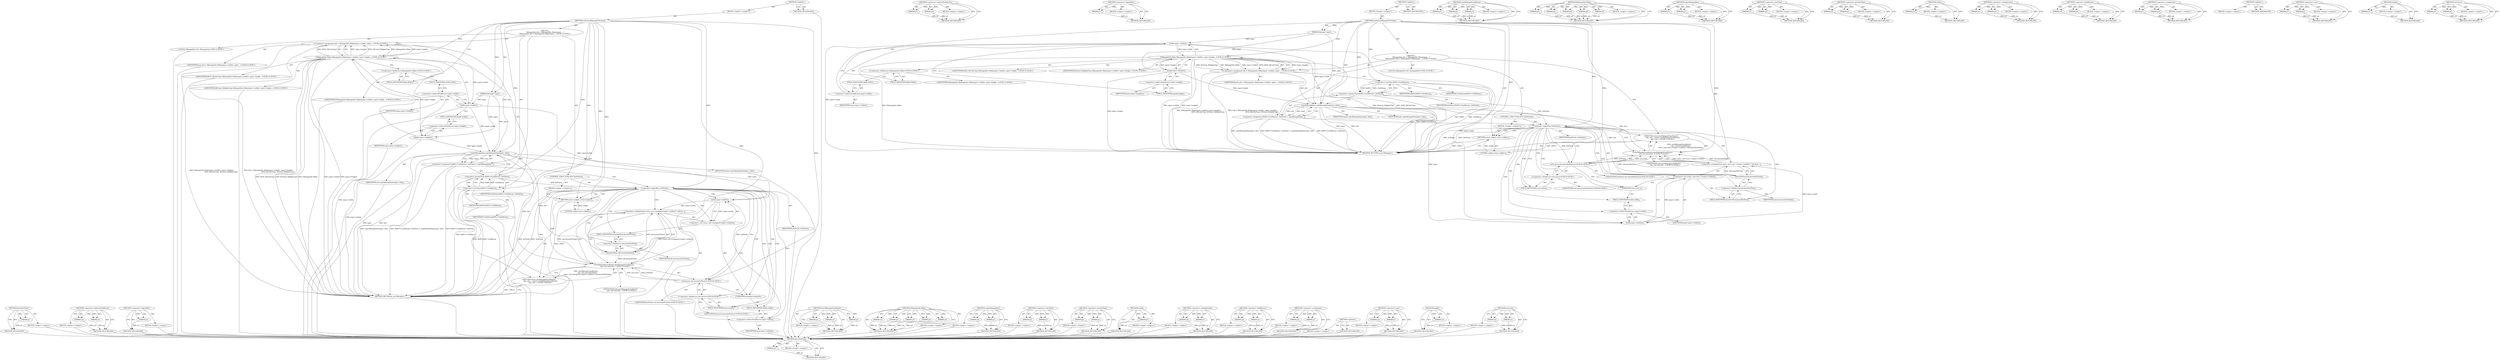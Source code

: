 digraph "std.move" {
vulnerable_158 [label=<(METHOD,bytesPerPixel)>];
vulnerable_159 [label=<(PARAM,p1)>];
vulnerable_160 [label=<(BLOCK,&lt;empty&gt;,&lt;empty&gt;)>];
vulnerable_161 [label=<(METHOD_RETURN,ANY)>];
vulnerable_109 [label=<(METHOD,&lt;operator&gt;.indirectFieldAccess)>];
vulnerable_110 [label=<(PARAM,p1)>];
vulnerable_111 [label=<(PARAM,p2)>];
vulnerable_112 [label=<(BLOCK,&lt;empty&gt;,&lt;empty&gt;)>];
vulnerable_113 [label=<(METHOD_RETURN,ANY)>];
vulnerable_133 [label=<(METHOD,&lt;operator&gt;.logicalNot)>];
vulnerable_134 [label=<(PARAM,p1)>];
vulnerable_135 [label=<(BLOCK,&lt;empty&gt;,&lt;empty&gt;)>];
vulnerable_136 [label=<(METHOD_RETURN,ANY)>];
vulnerable_6 [label=<(METHOD,&lt;global&gt;)<SUB>1</SUB>>];
vulnerable_7 [label=<(BLOCK,&lt;empty&gt;,&lt;empty&gt;)<SUB>1</SUB>>];
vulnerable_8 [label=<(METHOD,unPremulSkImageToPremul)<SUB>1</SUB>>];
vulnerable_9 [label=<(PARAM,SkImage* input)<SUB>1</SUB>>];
vulnerable_10 [label="<(BLOCK,{
  SkImageInfo info = SkImageInfo::Make(input-...,{
  SkImageInfo info = SkImageInfo::Make(input-...)<SUB>1</SUB>>"];
vulnerable_11 [label="<(LOCAL,SkImageInfo info: SkImageInfo)<SUB>2</SUB>>"];
vulnerable_12 [label="<(&lt;operator&gt;.assignment,info = SkImageInfo::Make(input-&gt;width(), input-...)<SUB>2</SUB>>"];
vulnerable_13 [label="<(IDENTIFIER,info,info = SkImageInfo::Make(input-&gt;width(), input-...)<SUB>2</SUB>>"];
vulnerable_14 [label="<(SkImageInfo.Make,SkImageInfo::Make(input-&gt;width(), input-&gt;height...)<SUB>2</SUB>>"];
vulnerable_15 [label="<(&lt;operator&gt;.fieldAccess,SkImageInfo::Make)<SUB>2</SUB>>"];
vulnerable_16 [label="<(IDENTIFIER,SkImageInfo,SkImageInfo::Make(input-&gt;width(), input-&gt;height...)<SUB>2</SUB>>"];
vulnerable_17 [label=<(FIELD_IDENTIFIER,Make,Make)<SUB>2</SUB>>];
vulnerable_18 [label=<(width,input-&gt;width())<SUB>2</SUB>>];
vulnerable_19 [label=<(&lt;operator&gt;.indirectFieldAccess,input-&gt;width)<SUB>2</SUB>>];
vulnerable_20 [label=<(IDENTIFIER,input,input-&gt;width())<SUB>2</SUB>>];
vulnerable_21 [label=<(FIELD_IDENTIFIER,width,width)<SUB>2</SUB>>];
vulnerable_22 [label=<(height,input-&gt;height())<SUB>2</SUB>>];
vulnerable_23 [label=<(&lt;operator&gt;.indirectFieldAccess,input-&gt;height)<SUB>2</SUB>>];
vulnerable_24 [label=<(IDENTIFIER,input,input-&gt;height())<SUB>2</SUB>>];
vulnerable_25 [label=<(FIELD_IDENTIFIER,height,height)<SUB>2</SUB>>];
vulnerable_26 [label="<(IDENTIFIER,kN32_SkColorType,SkImageInfo::Make(input-&gt;width(), input-&gt;height...)<SUB>3</SUB>>"];
vulnerable_27 [label="<(IDENTIFIER,kPremul_SkAlphaType,SkImageInfo::Make(input-&gt;width(), input-&gt;height...)<SUB>3</SUB>>"];
vulnerable_28 [label=<(&lt;operator&gt;.assignment,RefPtr&lt;Uint8Array&gt; dstPixels = copySkImageData(...)<SUB>4</SUB>>];
vulnerable_29 [label=<(&lt;operator&gt;.greaterThan,RefPtr&lt;Uint8Array&gt; dstPixels)<SUB>4</SUB>>];
vulnerable_30 [label=<(&lt;operator&gt;.lessThan,RefPtr&lt;Uint8Array)<SUB>4</SUB>>];
vulnerable_31 [label=<(IDENTIFIER,RefPtr,RefPtr&lt;Uint8Array)<SUB>4</SUB>>];
vulnerable_32 [label=<(IDENTIFIER,Uint8Array,RefPtr&lt;Uint8Array)<SUB>4</SUB>>];
vulnerable_33 [label=<(IDENTIFIER,dstPixels,RefPtr&lt;Uint8Array&gt; dstPixels)<SUB>4</SUB>>];
vulnerable_34 [label=<(copySkImageData,copySkImageData(input, info))<SUB>4</SUB>>];
vulnerable_35 [label=<(IDENTIFIER,input,copySkImageData(input, info))<SUB>4</SUB>>];
vulnerable_36 [label=<(IDENTIFIER,info,copySkImageData(input, info))<SUB>4</SUB>>];
vulnerable_37 [label=<(CONTROL_STRUCTURE,IF,if (!dstPixels))<SUB>5</SUB>>];
vulnerable_38 [label=<(&lt;operator&gt;.logicalNot,!dstPixels)<SUB>5</SUB>>];
vulnerable_39 [label=<(IDENTIFIER,dstPixels,!dstPixels)<SUB>5</SUB>>];
vulnerable_40 [label=<(BLOCK,&lt;empty&gt;,&lt;empty&gt;)<SUB>6</SUB>>];
vulnerable_41 [label=<(RETURN,return nullptr;,return nullptr;)<SUB>6</SUB>>];
vulnerable_42 [label=<(LITERAL,nullptr,return nullptr;)<SUB>6</SUB>>];
vulnerable_43 [label="<(RETURN,return newSkImageFromRaster(
       info, std::...,return newSkImageFromRaster(
       info, std::...)<SUB>7</SUB>>"];
vulnerable_44 [label="<(newSkImageFromRaster,newSkImageFromRaster(
       info, std::move(ds...)<SUB>7</SUB>>"];
vulnerable_45 [label="<(IDENTIFIER,info,newSkImageFromRaster(
       info, std::move(ds...)<SUB>8</SUB>>"];
vulnerable_46 [label="<(std.move,std::move(dstPixels))<SUB>8</SUB>>"];
vulnerable_47 [label="<(&lt;operator&gt;.fieldAccess,std::move)<SUB>8</SUB>>"];
vulnerable_48 [label="<(IDENTIFIER,std,std::move(dstPixels))<SUB>8</SUB>>"];
vulnerable_49 [label=<(FIELD_IDENTIFIER,move,move)<SUB>8</SUB>>];
vulnerable_50 [label="<(IDENTIFIER,dstPixels,std::move(dstPixels))<SUB>8</SUB>>"];
vulnerable_51 [label=<(&lt;operator&gt;.multiplication,static_cast&lt;size_t&gt;(input-&gt;width()) * info.byte...)<SUB>9</SUB>>];
vulnerable_52 [label=<(&lt;operator&gt;.cast,static_cast&lt;size_t&gt;(input-&gt;width()))<SUB>9</SUB>>];
vulnerable_53 [label=<(UNKNOWN,size_t,size_t)<SUB>9</SUB>>];
vulnerable_54 [label=<(width,input-&gt;width())<SUB>9</SUB>>];
vulnerable_55 [label=<(&lt;operator&gt;.indirectFieldAccess,input-&gt;width)<SUB>9</SUB>>];
vulnerable_56 [label=<(IDENTIFIER,input,input-&gt;width())<SUB>9</SUB>>];
vulnerable_57 [label=<(FIELD_IDENTIFIER,width,width)<SUB>9</SUB>>];
vulnerable_58 [label=<(bytesPerPixel,info.bytesPerPixel())<SUB>9</SUB>>];
vulnerable_59 [label=<(&lt;operator&gt;.fieldAccess,info.bytesPerPixel)<SUB>9</SUB>>];
vulnerable_60 [label=<(IDENTIFIER,info,info.bytesPerPixel())<SUB>9</SUB>>];
vulnerable_61 [label=<(FIELD_IDENTIFIER,bytesPerPixel,bytesPerPixel)<SUB>9</SUB>>];
vulnerable_62 [label=<(METHOD_RETURN,sk_sp&lt;SkImage&gt;)<SUB>1</SUB>>];
vulnerable_64 [label=<(METHOD_RETURN,ANY)<SUB>1</SUB>>];
vulnerable_137 [label=<(METHOD,newSkImageFromRaster)>];
vulnerable_138 [label=<(PARAM,p1)>];
vulnerable_139 [label=<(PARAM,p2)>];
vulnerable_140 [label=<(PARAM,p3)>];
vulnerable_141 [label=<(BLOCK,&lt;empty&gt;,&lt;empty&gt;)>];
vulnerable_142 [label=<(METHOD_RETURN,ANY)>];
vulnerable_92 [label=<(METHOD,SkImageInfo.Make)>];
vulnerable_93 [label=<(PARAM,p1)>];
vulnerable_94 [label=<(PARAM,p2)>];
vulnerable_95 [label=<(PARAM,p3)>];
vulnerable_96 [label=<(PARAM,p4)>];
vulnerable_97 [label=<(PARAM,p5)>];
vulnerable_98 [label=<(BLOCK,&lt;empty&gt;,&lt;empty&gt;)>];
vulnerable_99 [label=<(METHOD_RETURN,ANY)>];
vulnerable_128 [label=<(METHOD,copySkImageData)>];
vulnerable_129 [label=<(PARAM,p1)>];
vulnerable_130 [label=<(PARAM,p2)>];
vulnerable_131 [label=<(BLOCK,&lt;empty&gt;,&lt;empty&gt;)>];
vulnerable_132 [label=<(METHOD_RETURN,ANY)>];
vulnerable_123 [label=<(METHOD,&lt;operator&gt;.lessThan)>];
vulnerable_124 [label=<(PARAM,p1)>];
vulnerable_125 [label=<(PARAM,p2)>];
vulnerable_126 [label=<(BLOCK,&lt;empty&gt;,&lt;empty&gt;)>];
vulnerable_127 [label=<(METHOD_RETURN,ANY)>];
vulnerable_118 [label=<(METHOD,&lt;operator&gt;.greaterThan)>];
vulnerable_119 [label=<(PARAM,p1)>];
vulnerable_120 [label=<(PARAM,p2)>];
vulnerable_121 [label=<(BLOCK,&lt;empty&gt;,&lt;empty&gt;)>];
vulnerable_122 [label=<(METHOD_RETURN,ANY)>];
vulnerable_105 [label=<(METHOD,width)>];
vulnerable_106 [label=<(PARAM,p1)>];
vulnerable_107 [label=<(BLOCK,&lt;empty&gt;,&lt;empty&gt;)>];
vulnerable_108 [label=<(METHOD_RETURN,ANY)>];
vulnerable_148 [label=<(METHOD,&lt;operator&gt;.multiplication)>];
vulnerable_149 [label=<(PARAM,p1)>];
vulnerable_150 [label=<(PARAM,p2)>];
vulnerable_151 [label=<(BLOCK,&lt;empty&gt;,&lt;empty&gt;)>];
vulnerable_152 [label=<(METHOD_RETURN,ANY)>];
vulnerable_100 [label=<(METHOD,&lt;operator&gt;.fieldAccess)>];
vulnerable_101 [label=<(PARAM,p1)>];
vulnerable_102 [label=<(PARAM,p2)>];
vulnerable_103 [label=<(BLOCK,&lt;empty&gt;,&lt;empty&gt;)>];
vulnerable_104 [label=<(METHOD_RETURN,ANY)>];
vulnerable_87 [label=<(METHOD,&lt;operator&gt;.assignment)>];
vulnerable_88 [label=<(PARAM,p1)>];
vulnerable_89 [label=<(PARAM,p2)>];
vulnerable_90 [label=<(BLOCK,&lt;empty&gt;,&lt;empty&gt;)>];
vulnerable_91 [label=<(METHOD_RETURN,ANY)>];
vulnerable_81 [label=<(METHOD,&lt;global&gt;)<SUB>1</SUB>>];
vulnerable_82 [label=<(BLOCK,&lt;empty&gt;,&lt;empty&gt;)>];
vulnerable_83 [label=<(METHOD_RETURN,ANY)>];
vulnerable_153 [label=<(METHOD,&lt;operator&gt;.cast)>];
vulnerable_154 [label=<(PARAM,p1)>];
vulnerable_155 [label=<(PARAM,p2)>];
vulnerable_156 [label=<(BLOCK,&lt;empty&gt;,&lt;empty&gt;)>];
vulnerable_157 [label=<(METHOD_RETURN,ANY)>];
vulnerable_114 [label=<(METHOD,height)>];
vulnerable_115 [label=<(PARAM,p1)>];
vulnerable_116 [label=<(BLOCK,&lt;empty&gt;,&lt;empty&gt;)>];
vulnerable_117 [label=<(METHOD_RETURN,ANY)>];
vulnerable_143 [label=<(METHOD,std.move)>];
vulnerable_144 [label=<(PARAM,p1)>];
vulnerable_145 [label=<(PARAM,p2)>];
vulnerable_146 [label=<(BLOCK,&lt;empty&gt;,&lt;empty&gt;)>];
vulnerable_147 [label=<(METHOD_RETURN,ANY)>];
fixed_158 [label=<(METHOD,bytesPerPixel)>];
fixed_159 [label=<(PARAM,p1)>];
fixed_160 [label=<(BLOCK,&lt;empty&gt;,&lt;empty&gt;)>];
fixed_161 [label=<(METHOD_RETURN,ANY)>];
fixed_109 [label=<(METHOD,&lt;operator&gt;.indirectFieldAccess)>];
fixed_110 [label=<(PARAM,p1)>];
fixed_111 [label=<(PARAM,p2)>];
fixed_112 [label=<(BLOCK,&lt;empty&gt;,&lt;empty&gt;)>];
fixed_113 [label=<(METHOD_RETURN,ANY)>];
fixed_133 [label=<(METHOD,&lt;operator&gt;.logicalNot)>];
fixed_134 [label=<(PARAM,p1)>];
fixed_135 [label=<(BLOCK,&lt;empty&gt;,&lt;empty&gt;)>];
fixed_136 [label=<(METHOD_RETURN,ANY)>];
fixed_6 [label=<(METHOD,&lt;global&gt;)<SUB>1</SUB>>];
fixed_7 [label=<(BLOCK,&lt;empty&gt;,&lt;empty&gt;)<SUB>1</SUB>>];
fixed_8 [label=<(METHOD,unPremulSkImageToPremul)<SUB>1</SUB>>];
fixed_9 [label=<(PARAM,SkImage* input)<SUB>1</SUB>>];
fixed_10 [label="<(BLOCK,{
  SkImageInfo info = SkImageInfo::Make(input-...,{
  SkImageInfo info = SkImageInfo::Make(input-...)<SUB>1</SUB>>"];
fixed_11 [label="<(LOCAL,SkImageInfo info: SkImageInfo)<SUB>2</SUB>>"];
fixed_12 [label="<(&lt;operator&gt;.assignment,info = SkImageInfo::Make(input-&gt;width(), input-...)<SUB>2</SUB>>"];
fixed_13 [label="<(IDENTIFIER,info,info = SkImageInfo::Make(input-&gt;width(), input-...)<SUB>2</SUB>>"];
fixed_14 [label="<(SkImageInfo.Make,SkImageInfo::Make(input-&gt;width(), input-&gt;height...)<SUB>2</SUB>>"];
fixed_15 [label="<(&lt;operator&gt;.fieldAccess,SkImageInfo::Make)<SUB>2</SUB>>"];
fixed_16 [label="<(IDENTIFIER,SkImageInfo,SkImageInfo::Make(input-&gt;width(), input-&gt;height...)<SUB>2</SUB>>"];
fixed_17 [label=<(FIELD_IDENTIFIER,Make,Make)<SUB>2</SUB>>];
fixed_18 [label=<(width,input-&gt;width())<SUB>2</SUB>>];
fixed_19 [label=<(&lt;operator&gt;.indirectFieldAccess,input-&gt;width)<SUB>2</SUB>>];
fixed_20 [label=<(IDENTIFIER,input,input-&gt;width())<SUB>2</SUB>>];
fixed_21 [label=<(FIELD_IDENTIFIER,width,width)<SUB>2</SUB>>];
fixed_22 [label=<(height,input-&gt;height())<SUB>2</SUB>>];
fixed_23 [label=<(&lt;operator&gt;.indirectFieldAccess,input-&gt;height)<SUB>2</SUB>>];
fixed_24 [label=<(IDENTIFIER,input,input-&gt;height())<SUB>2</SUB>>];
fixed_25 [label=<(FIELD_IDENTIFIER,height,height)<SUB>2</SUB>>];
fixed_26 [label="<(IDENTIFIER,kN32_SkColorType,SkImageInfo::Make(input-&gt;width(), input-&gt;height...)<SUB>3</SUB>>"];
fixed_27 [label="<(IDENTIFIER,kPremul_SkAlphaType,SkImageInfo::Make(input-&gt;width(), input-&gt;height...)<SUB>3</SUB>>"];
fixed_28 [label=<(&lt;operator&gt;.assignment,RefPtr&lt;Uint8Array&gt; dstPixels = copySkImageData(...)<SUB>4</SUB>>];
fixed_29 [label=<(&lt;operator&gt;.greaterThan,RefPtr&lt;Uint8Array&gt; dstPixels)<SUB>4</SUB>>];
fixed_30 [label=<(&lt;operator&gt;.lessThan,RefPtr&lt;Uint8Array)<SUB>4</SUB>>];
fixed_31 [label=<(IDENTIFIER,RefPtr,RefPtr&lt;Uint8Array)<SUB>4</SUB>>];
fixed_32 [label=<(IDENTIFIER,Uint8Array,RefPtr&lt;Uint8Array)<SUB>4</SUB>>];
fixed_33 [label=<(IDENTIFIER,dstPixels,RefPtr&lt;Uint8Array&gt; dstPixels)<SUB>4</SUB>>];
fixed_34 [label=<(copySkImageData,copySkImageData(input, info))<SUB>4</SUB>>];
fixed_35 [label=<(IDENTIFIER,input,copySkImageData(input, info))<SUB>4</SUB>>];
fixed_36 [label=<(IDENTIFIER,info,copySkImageData(input, info))<SUB>4</SUB>>];
fixed_37 [label=<(CONTROL_STRUCTURE,IF,if (!dstPixels))<SUB>5</SUB>>];
fixed_38 [label=<(&lt;operator&gt;.logicalNot,!dstPixels)<SUB>5</SUB>>];
fixed_39 [label=<(IDENTIFIER,dstPixels,!dstPixels)<SUB>5</SUB>>];
fixed_40 [label=<(BLOCK,&lt;empty&gt;,&lt;empty&gt;)<SUB>6</SUB>>];
fixed_41 [label=<(RETURN,return nullptr;,return nullptr;)<SUB>6</SUB>>];
fixed_42 [label=<(LITERAL,nullptr,return nullptr;)<SUB>6</SUB>>];
fixed_43 [label="<(RETURN,return newSkImageFromRaster(
       info, std::...,return newSkImageFromRaster(
       info, std::...)<SUB>7</SUB>>"];
fixed_44 [label="<(newSkImageFromRaster,newSkImageFromRaster(
       info, std::move(ds...)<SUB>7</SUB>>"];
fixed_45 [label="<(IDENTIFIER,info,newSkImageFromRaster(
       info, std::move(ds...)<SUB>8</SUB>>"];
fixed_46 [label="<(std.move,std::move(dstPixels))<SUB>8</SUB>>"];
fixed_47 [label="<(&lt;operator&gt;.fieldAccess,std::move)<SUB>8</SUB>>"];
fixed_48 [label="<(IDENTIFIER,std,std::move(dstPixels))<SUB>8</SUB>>"];
fixed_49 [label=<(FIELD_IDENTIFIER,move,move)<SUB>8</SUB>>];
fixed_50 [label="<(IDENTIFIER,dstPixels,std::move(dstPixels))<SUB>8</SUB>>"];
fixed_51 [label=<(&lt;operator&gt;.multiplication,static_cast&lt;unsigned&gt;(input-&gt;width()) * info.by...)<SUB>9</SUB>>];
fixed_52 [label=<(&lt;operator&gt;.cast,static_cast&lt;unsigned&gt;(input-&gt;width()))<SUB>9</SUB>>];
fixed_53 [label=<(UNKNOWN,unsigned,unsigned)<SUB>9</SUB>>];
fixed_54 [label=<(width,input-&gt;width())<SUB>9</SUB>>];
fixed_55 [label=<(&lt;operator&gt;.indirectFieldAccess,input-&gt;width)<SUB>9</SUB>>];
fixed_56 [label=<(IDENTIFIER,input,input-&gt;width())<SUB>9</SUB>>];
fixed_57 [label=<(FIELD_IDENTIFIER,width,width)<SUB>9</SUB>>];
fixed_58 [label=<(bytesPerPixel,info.bytesPerPixel())<SUB>9</SUB>>];
fixed_59 [label=<(&lt;operator&gt;.fieldAccess,info.bytesPerPixel)<SUB>9</SUB>>];
fixed_60 [label=<(IDENTIFIER,info,info.bytesPerPixel())<SUB>9</SUB>>];
fixed_61 [label=<(FIELD_IDENTIFIER,bytesPerPixel,bytesPerPixel)<SUB>9</SUB>>];
fixed_62 [label=<(METHOD_RETURN,sk_sp&lt;SkImage&gt;)<SUB>1</SUB>>];
fixed_64 [label=<(METHOD_RETURN,ANY)<SUB>1</SUB>>];
fixed_137 [label=<(METHOD,newSkImageFromRaster)>];
fixed_138 [label=<(PARAM,p1)>];
fixed_139 [label=<(PARAM,p2)>];
fixed_140 [label=<(PARAM,p3)>];
fixed_141 [label=<(BLOCK,&lt;empty&gt;,&lt;empty&gt;)>];
fixed_142 [label=<(METHOD_RETURN,ANY)>];
fixed_92 [label=<(METHOD,SkImageInfo.Make)>];
fixed_93 [label=<(PARAM,p1)>];
fixed_94 [label=<(PARAM,p2)>];
fixed_95 [label=<(PARAM,p3)>];
fixed_96 [label=<(PARAM,p4)>];
fixed_97 [label=<(PARAM,p5)>];
fixed_98 [label=<(BLOCK,&lt;empty&gt;,&lt;empty&gt;)>];
fixed_99 [label=<(METHOD_RETURN,ANY)>];
fixed_128 [label=<(METHOD,copySkImageData)>];
fixed_129 [label=<(PARAM,p1)>];
fixed_130 [label=<(PARAM,p2)>];
fixed_131 [label=<(BLOCK,&lt;empty&gt;,&lt;empty&gt;)>];
fixed_132 [label=<(METHOD_RETURN,ANY)>];
fixed_123 [label=<(METHOD,&lt;operator&gt;.lessThan)>];
fixed_124 [label=<(PARAM,p1)>];
fixed_125 [label=<(PARAM,p2)>];
fixed_126 [label=<(BLOCK,&lt;empty&gt;,&lt;empty&gt;)>];
fixed_127 [label=<(METHOD_RETURN,ANY)>];
fixed_118 [label=<(METHOD,&lt;operator&gt;.greaterThan)>];
fixed_119 [label=<(PARAM,p1)>];
fixed_120 [label=<(PARAM,p2)>];
fixed_121 [label=<(BLOCK,&lt;empty&gt;,&lt;empty&gt;)>];
fixed_122 [label=<(METHOD_RETURN,ANY)>];
fixed_105 [label=<(METHOD,width)>];
fixed_106 [label=<(PARAM,p1)>];
fixed_107 [label=<(BLOCK,&lt;empty&gt;,&lt;empty&gt;)>];
fixed_108 [label=<(METHOD_RETURN,ANY)>];
fixed_148 [label=<(METHOD,&lt;operator&gt;.multiplication)>];
fixed_149 [label=<(PARAM,p1)>];
fixed_150 [label=<(PARAM,p2)>];
fixed_151 [label=<(BLOCK,&lt;empty&gt;,&lt;empty&gt;)>];
fixed_152 [label=<(METHOD_RETURN,ANY)>];
fixed_100 [label=<(METHOD,&lt;operator&gt;.fieldAccess)>];
fixed_101 [label=<(PARAM,p1)>];
fixed_102 [label=<(PARAM,p2)>];
fixed_103 [label=<(BLOCK,&lt;empty&gt;,&lt;empty&gt;)>];
fixed_104 [label=<(METHOD_RETURN,ANY)>];
fixed_87 [label=<(METHOD,&lt;operator&gt;.assignment)>];
fixed_88 [label=<(PARAM,p1)>];
fixed_89 [label=<(PARAM,p2)>];
fixed_90 [label=<(BLOCK,&lt;empty&gt;,&lt;empty&gt;)>];
fixed_91 [label=<(METHOD_RETURN,ANY)>];
fixed_81 [label=<(METHOD,&lt;global&gt;)<SUB>1</SUB>>];
fixed_82 [label=<(BLOCK,&lt;empty&gt;,&lt;empty&gt;)>];
fixed_83 [label=<(METHOD_RETURN,ANY)>];
fixed_153 [label=<(METHOD,&lt;operator&gt;.cast)>];
fixed_154 [label=<(PARAM,p1)>];
fixed_155 [label=<(PARAM,p2)>];
fixed_156 [label=<(BLOCK,&lt;empty&gt;,&lt;empty&gt;)>];
fixed_157 [label=<(METHOD_RETURN,ANY)>];
fixed_114 [label=<(METHOD,height)>];
fixed_115 [label=<(PARAM,p1)>];
fixed_116 [label=<(BLOCK,&lt;empty&gt;,&lt;empty&gt;)>];
fixed_117 [label=<(METHOD_RETURN,ANY)>];
fixed_143 [label=<(METHOD,std.move)>];
fixed_144 [label=<(PARAM,p1)>];
fixed_145 [label=<(PARAM,p2)>];
fixed_146 [label=<(BLOCK,&lt;empty&gt;,&lt;empty&gt;)>];
fixed_147 [label=<(METHOD_RETURN,ANY)>];
vulnerable_158 -> vulnerable_159  [key=0, label="AST: "];
vulnerable_158 -> vulnerable_159  [key=1, label="DDG: "];
vulnerable_158 -> vulnerable_160  [key=0, label="AST: "];
vulnerable_158 -> vulnerable_161  [key=0, label="AST: "];
vulnerable_158 -> vulnerable_161  [key=1, label="CFG: "];
vulnerable_159 -> vulnerable_161  [key=0, label="DDG: p1"];
vulnerable_109 -> vulnerable_110  [key=0, label="AST: "];
vulnerable_109 -> vulnerable_110  [key=1, label="DDG: "];
vulnerable_109 -> vulnerable_112  [key=0, label="AST: "];
vulnerable_109 -> vulnerable_111  [key=0, label="AST: "];
vulnerable_109 -> vulnerable_111  [key=1, label="DDG: "];
vulnerable_109 -> vulnerable_113  [key=0, label="AST: "];
vulnerable_109 -> vulnerable_113  [key=1, label="CFG: "];
vulnerable_110 -> vulnerable_113  [key=0, label="DDG: p1"];
vulnerable_111 -> vulnerable_113  [key=0, label="DDG: p2"];
vulnerable_133 -> vulnerable_134  [key=0, label="AST: "];
vulnerable_133 -> vulnerable_134  [key=1, label="DDG: "];
vulnerable_133 -> vulnerable_135  [key=0, label="AST: "];
vulnerable_133 -> vulnerable_136  [key=0, label="AST: "];
vulnerable_133 -> vulnerable_136  [key=1, label="CFG: "];
vulnerable_134 -> vulnerable_136  [key=0, label="DDG: p1"];
vulnerable_6 -> vulnerable_7  [key=0, label="AST: "];
vulnerable_6 -> vulnerable_64  [key=0, label="AST: "];
vulnerable_6 -> vulnerable_64  [key=1, label="CFG: "];
vulnerable_7 -> vulnerable_8  [key=0, label="AST: "];
vulnerable_8 -> vulnerable_9  [key=0, label="AST: "];
vulnerable_8 -> vulnerable_9  [key=1, label="DDG: "];
vulnerable_8 -> vulnerable_10  [key=0, label="AST: "];
vulnerable_8 -> vulnerable_62  [key=0, label="AST: "];
vulnerable_8 -> vulnerable_17  [key=0, label="CFG: "];
vulnerable_8 -> vulnerable_14  [key=0, label="DDG: "];
vulnerable_8 -> vulnerable_29  [key=0, label="DDG: "];
vulnerable_8 -> vulnerable_34  [key=0, label="DDG: "];
vulnerable_8 -> vulnerable_38  [key=0, label="DDG: "];
vulnerable_8 -> vulnerable_41  [key=0, label="DDG: "];
vulnerable_8 -> vulnerable_44  [key=0, label="DDG: "];
vulnerable_8 -> vulnerable_30  [key=0, label="DDG: "];
vulnerable_8 -> vulnerable_42  [key=0, label="DDG: "];
vulnerable_8 -> vulnerable_46  [key=0, label="DDG: "];
vulnerable_9 -> vulnerable_34  [key=0, label="DDG: input"];
vulnerable_9 -> vulnerable_18  [key=0, label="DDG: input"];
vulnerable_9 -> vulnerable_22  [key=0, label="DDG: input"];
vulnerable_10 -> vulnerable_11  [key=0, label="AST: "];
vulnerable_10 -> vulnerable_12  [key=0, label="AST: "];
vulnerable_10 -> vulnerable_28  [key=0, label="AST: "];
vulnerable_10 -> vulnerable_37  [key=0, label="AST: "];
vulnerable_10 -> vulnerable_43  [key=0, label="AST: "];
vulnerable_12 -> vulnerable_13  [key=0, label="AST: "];
vulnerable_12 -> vulnerable_14  [key=0, label="AST: "];
vulnerable_12 -> vulnerable_30  [key=0, label="CFG: "];
vulnerable_12 -> vulnerable_62  [key=0, label="DDG: SkImageInfo::Make(input-&gt;width(), input-&gt;height(),
                                       kN32_SkColorType, kPremul_SkAlphaType)"];
vulnerable_12 -> vulnerable_62  [key=1, label="DDG: info = SkImageInfo::Make(input-&gt;width(), input-&gt;height(),
                                       kN32_SkColorType, kPremul_SkAlphaType)"];
vulnerable_12 -> vulnerable_34  [key=0, label="DDG: info"];
vulnerable_14 -> vulnerable_15  [key=0, label="AST: "];
vulnerable_14 -> vulnerable_18  [key=0, label="AST: "];
vulnerable_14 -> vulnerable_22  [key=0, label="AST: "];
vulnerable_14 -> vulnerable_26  [key=0, label="AST: "];
vulnerable_14 -> vulnerable_27  [key=0, label="AST: "];
vulnerable_14 -> vulnerable_12  [key=0, label="CFG: "];
vulnerable_14 -> vulnerable_12  [key=1, label="DDG: input-&gt;height()"];
vulnerable_14 -> vulnerable_12  [key=2, label="DDG: kPremul_SkAlphaType"];
vulnerable_14 -> vulnerable_12  [key=3, label="DDG: SkImageInfo::Make"];
vulnerable_14 -> vulnerable_12  [key=4, label="DDG: input-&gt;width()"];
vulnerable_14 -> vulnerable_12  [key=5, label="DDG: kN32_SkColorType"];
vulnerable_14 -> vulnerable_62  [key=0, label="DDG: SkImageInfo::Make"];
vulnerable_14 -> vulnerable_62  [key=1, label="DDG: input-&gt;width()"];
vulnerable_14 -> vulnerable_62  [key=2, label="DDG: input-&gt;height()"];
vulnerable_14 -> vulnerable_62  [key=3, label="DDG: kPremul_SkAlphaType"];
vulnerable_14 -> vulnerable_62  [key=4, label="DDG: kN32_SkColorType"];
vulnerable_15 -> vulnerable_16  [key=0, label="AST: "];
vulnerable_15 -> vulnerable_17  [key=0, label="AST: "];
vulnerable_15 -> vulnerable_21  [key=0, label="CFG: "];
vulnerable_17 -> vulnerable_15  [key=0, label="CFG: "];
vulnerable_18 -> vulnerable_19  [key=0, label="AST: "];
vulnerable_18 -> vulnerable_25  [key=0, label="CFG: "];
vulnerable_18 -> vulnerable_62  [key=0, label="DDG: input-&gt;width"];
vulnerable_18 -> vulnerable_14  [key=0, label="DDG: input-&gt;width"];
vulnerable_18 -> vulnerable_34  [key=0, label="DDG: input-&gt;width"];
vulnerable_18 -> vulnerable_54  [key=0, label="DDG: input-&gt;width"];
vulnerable_19 -> vulnerable_20  [key=0, label="AST: "];
vulnerable_19 -> vulnerable_21  [key=0, label="AST: "];
vulnerable_19 -> vulnerable_18  [key=0, label="CFG: "];
vulnerable_21 -> vulnerable_19  [key=0, label="CFG: "];
vulnerable_22 -> vulnerable_23  [key=0, label="AST: "];
vulnerable_22 -> vulnerable_14  [key=0, label="CFG: "];
vulnerable_22 -> vulnerable_14  [key=1, label="DDG: input-&gt;height"];
vulnerable_22 -> vulnerable_62  [key=0, label="DDG: input-&gt;height"];
vulnerable_22 -> vulnerable_34  [key=0, label="DDG: input-&gt;height"];
vulnerable_23 -> vulnerable_24  [key=0, label="AST: "];
vulnerable_23 -> vulnerable_25  [key=0, label="AST: "];
vulnerable_23 -> vulnerable_22  [key=0, label="CFG: "];
vulnerable_25 -> vulnerable_23  [key=0, label="CFG: "];
vulnerable_28 -> vulnerable_29  [key=0, label="AST: "];
vulnerable_28 -> vulnerable_34  [key=0, label="AST: "];
vulnerable_28 -> vulnerable_38  [key=0, label="CFG: "];
vulnerable_28 -> vulnerable_62  [key=0, label="DDG: RefPtr&lt;Uint8Array&gt; dstPixels"];
vulnerable_28 -> vulnerable_62  [key=1, label="DDG: copySkImageData(input, info)"];
vulnerable_28 -> vulnerable_62  [key=2, label="DDG: RefPtr&lt;Uint8Array&gt; dstPixels = copySkImageData(input, info)"];
vulnerable_29 -> vulnerable_30  [key=0, label="AST: "];
vulnerable_29 -> vulnerable_33  [key=0, label="AST: "];
vulnerable_29 -> vulnerable_34  [key=0, label="CFG: "];
vulnerable_29 -> vulnerable_62  [key=0, label="DDG: RefPtr&lt;Uint8Array"];
vulnerable_29 -> vulnerable_38  [key=0, label="DDG: dstPixels"];
vulnerable_30 -> vulnerable_31  [key=0, label="AST: "];
vulnerable_30 -> vulnerable_32  [key=0, label="AST: "];
vulnerable_30 -> vulnerable_29  [key=0, label="CFG: "];
vulnerable_30 -> vulnerable_29  [key=1, label="DDG: RefPtr"];
vulnerable_30 -> vulnerable_29  [key=2, label="DDG: Uint8Array"];
vulnerable_30 -> vulnerable_62  [key=0, label="DDG: RefPtr"];
vulnerable_30 -> vulnerable_62  [key=1, label="DDG: Uint8Array"];
vulnerable_34 -> vulnerable_35  [key=0, label="AST: "];
vulnerable_34 -> vulnerable_36  [key=0, label="AST: "];
vulnerable_34 -> vulnerable_28  [key=0, label="CFG: "];
vulnerable_34 -> vulnerable_28  [key=1, label="DDG: input"];
vulnerable_34 -> vulnerable_28  [key=2, label="DDG: info"];
vulnerable_34 -> vulnerable_62  [key=0, label="DDG: input"];
vulnerable_34 -> vulnerable_62  [key=1, label="DDG: info"];
vulnerable_34 -> vulnerable_44  [key=0, label="DDG: info"];
vulnerable_34 -> vulnerable_58  [key=0, label="DDG: info"];
vulnerable_34 -> vulnerable_54  [key=0, label="DDG: input"];
vulnerable_37 -> vulnerable_38  [key=0, label="AST: "];
vulnerable_37 -> vulnerable_40  [key=0, label="AST: "];
vulnerable_38 -> vulnerable_39  [key=0, label="AST: "];
vulnerable_38 -> vulnerable_41  [key=0, label="CFG: "];
vulnerable_38 -> vulnerable_41  [key=1, label="CDG: "];
vulnerable_38 -> vulnerable_49  [key=0, label="CFG: "];
vulnerable_38 -> vulnerable_49  [key=1, label="CDG: "];
vulnerable_38 -> vulnerable_62  [key=0, label="DDG: dstPixels"];
vulnerable_38 -> vulnerable_62  [key=1, label="DDG: !dstPixels"];
vulnerable_38 -> vulnerable_46  [key=0, label="DDG: dstPixels"];
vulnerable_38 -> vulnerable_46  [key=1, label="CDG: "];
vulnerable_38 -> vulnerable_47  [key=0, label="CDG: "];
vulnerable_38 -> vulnerable_58  [key=0, label="CDG: "];
vulnerable_38 -> vulnerable_61  [key=0, label="CDG: "];
vulnerable_38 -> vulnerable_59  [key=0, label="CDG: "];
vulnerable_38 -> vulnerable_51  [key=0, label="CDG: "];
vulnerable_38 -> vulnerable_57  [key=0, label="CDG: "];
vulnerable_38 -> vulnerable_44  [key=0, label="CDG: "];
vulnerable_38 -> vulnerable_52  [key=0, label="CDG: "];
vulnerable_38 -> vulnerable_55  [key=0, label="CDG: "];
vulnerable_38 -> vulnerable_53  [key=0, label="CDG: "];
vulnerable_38 -> vulnerable_54  [key=0, label="CDG: "];
vulnerable_38 -> vulnerable_43  [key=0, label="CDG: "];
vulnerable_40 -> vulnerable_41  [key=0, label="AST: "];
vulnerable_41 -> vulnerable_42  [key=0, label="AST: "];
vulnerable_41 -> vulnerable_62  [key=0, label="CFG: "];
vulnerable_41 -> vulnerable_62  [key=1, label="DDG: &lt;RET&gt;"];
vulnerable_42 -> vulnerable_41  [key=0, label="DDG: nullptr"];
vulnerable_43 -> vulnerable_44  [key=0, label="AST: "];
vulnerable_43 -> vulnerable_62  [key=0, label="CFG: "];
vulnerable_43 -> vulnerable_62  [key=1, label="DDG: &lt;RET&gt;"];
vulnerable_44 -> vulnerable_45  [key=0, label="AST: "];
vulnerable_44 -> vulnerable_46  [key=0, label="AST: "];
vulnerable_44 -> vulnerable_51  [key=0, label="AST: "];
vulnerable_44 -> vulnerable_43  [key=0, label="CFG: "];
vulnerable_44 -> vulnerable_43  [key=1, label="DDG: newSkImageFromRaster(
       info, std::move(dstPixels),
      static_cast&lt;size_t&gt;(input-&gt;width()) * info.bytesPerPixel())"];
vulnerable_46 -> vulnerable_47  [key=0, label="AST: "];
vulnerable_46 -> vulnerable_50  [key=0, label="AST: "];
vulnerable_46 -> vulnerable_53  [key=0, label="CFG: "];
vulnerable_46 -> vulnerable_44  [key=0, label="DDG: std::move"];
vulnerable_46 -> vulnerable_44  [key=1, label="DDG: dstPixels"];
vulnerable_47 -> vulnerable_48  [key=0, label="AST: "];
vulnerable_47 -> vulnerable_49  [key=0, label="AST: "];
vulnerable_47 -> vulnerable_46  [key=0, label="CFG: "];
vulnerable_49 -> vulnerable_47  [key=0, label="CFG: "];
vulnerable_51 -> vulnerable_52  [key=0, label="AST: "];
vulnerable_51 -> vulnerable_58  [key=0, label="AST: "];
vulnerable_51 -> vulnerable_44  [key=0, label="CFG: "];
vulnerable_51 -> vulnerable_44  [key=1, label="DDG: static_cast&lt;size_t&gt;(input-&gt;width())"];
vulnerable_51 -> vulnerable_44  [key=2, label="DDG: info.bytesPerPixel()"];
vulnerable_52 -> vulnerable_53  [key=0, label="AST: "];
vulnerable_52 -> vulnerable_54  [key=0, label="AST: "];
vulnerable_52 -> vulnerable_61  [key=0, label="CFG: "];
vulnerable_53 -> vulnerable_57  [key=0, label="CFG: "];
vulnerable_54 -> vulnerable_55  [key=0, label="AST: "];
vulnerable_54 -> vulnerable_52  [key=0, label="CFG: "];
vulnerable_54 -> vulnerable_52  [key=1, label="DDG: input-&gt;width"];
vulnerable_54 -> vulnerable_51  [key=0, label="DDG: input-&gt;width"];
vulnerable_55 -> vulnerable_56  [key=0, label="AST: "];
vulnerable_55 -> vulnerable_57  [key=0, label="AST: "];
vulnerable_55 -> vulnerable_54  [key=0, label="CFG: "];
vulnerable_57 -> vulnerable_55  [key=0, label="CFG: "];
vulnerable_58 -> vulnerable_59  [key=0, label="AST: "];
vulnerable_58 -> vulnerable_51  [key=0, label="CFG: "];
vulnerable_58 -> vulnerable_51  [key=1, label="DDG: info.bytesPerPixel"];
vulnerable_58 -> vulnerable_44  [key=0, label="DDG: info.bytesPerPixel"];
vulnerable_59 -> vulnerable_60  [key=0, label="AST: "];
vulnerable_59 -> vulnerable_61  [key=0, label="AST: "];
vulnerable_59 -> vulnerable_58  [key=0, label="CFG: "];
vulnerable_61 -> vulnerable_59  [key=0, label="CFG: "];
vulnerable_137 -> vulnerable_138  [key=0, label="AST: "];
vulnerable_137 -> vulnerable_138  [key=1, label="DDG: "];
vulnerable_137 -> vulnerable_141  [key=0, label="AST: "];
vulnerable_137 -> vulnerable_139  [key=0, label="AST: "];
vulnerable_137 -> vulnerable_139  [key=1, label="DDG: "];
vulnerable_137 -> vulnerable_142  [key=0, label="AST: "];
vulnerable_137 -> vulnerable_142  [key=1, label="CFG: "];
vulnerable_137 -> vulnerable_140  [key=0, label="AST: "];
vulnerable_137 -> vulnerable_140  [key=1, label="DDG: "];
vulnerable_138 -> vulnerable_142  [key=0, label="DDG: p1"];
vulnerable_139 -> vulnerable_142  [key=0, label="DDG: p2"];
vulnerable_140 -> vulnerable_142  [key=0, label="DDG: p3"];
vulnerable_92 -> vulnerable_93  [key=0, label="AST: "];
vulnerable_92 -> vulnerable_93  [key=1, label="DDG: "];
vulnerable_92 -> vulnerable_98  [key=0, label="AST: "];
vulnerable_92 -> vulnerable_94  [key=0, label="AST: "];
vulnerable_92 -> vulnerable_94  [key=1, label="DDG: "];
vulnerable_92 -> vulnerable_99  [key=0, label="AST: "];
vulnerable_92 -> vulnerable_99  [key=1, label="CFG: "];
vulnerable_92 -> vulnerable_95  [key=0, label="AST: "];
vulnerable_92 -> vulnerable_95  [key=1, label="DDG: "];
vulnerable_92 -> vulnerable_96  [key=0, label="AST: "];
vulnerable_92 -> vulnerable_96  [key=1, label="DDG: "];
vulnerable_92 -> vulnerable_97  [key=0, label="AST: "];
vulnerable_92 -> vulnerable_97  [key=1, label="DDG: "];
vulnerable_93 -> vulnerable_99  [key=0, label="DDG: p1"];
vulnerable_94 -> vulnerable_99  [key=0, label="DDG: p2"];
vulnerable_95 -> vulnerable_99  [key=0, label="DDG: p3"];
vulnerable_96 -> vulnerable_99  [key=0, label="DDG: p4"];
vulnerable_97 -> vulnerable_99  [key=0, label="DDG: p5"];
vulnerable_128 -> vulnerable_129  [key=0, label="AST: "];
vulnerable_128 -> vulnerable_129  [key=1, label="DDG: "];
vulnerable_128 -> vulnerable_131  [key=0, label="AST: "];
vulnerable_128 -> vulnerable_130  [key=0, label="AST: "];
vulnerable_128 -> vulnerable_130  [key=1, label="DDG: "];
vulnerable_128 -> vulnerable_132  [key=0, label="AST: "];
vulnerable_128 -> vulnerable_132  [key=1, label="CFG: "];
vulnerable_129 -> vulnerable_132  [key=0, label="DDG: p1"];
vulnerable_130 -> vulnerable_132  [key=0, label="DDG: p2"];
vulnerable_123 -> vulnerable_124  [key=0, label="AST: "];
vulnerable_123 -> vulnerable_124  [key=1, label="DDG: "];
vulnerable_123 -> vulnerable_126  [key=0, label="AST: "];
vulnerable_123 -> vulnerable_125  [key=0, label="AST: "];
vulnerable_123 -> vulnerable_125  [key=1, label="DDG: "];
vulnerable_123 -> vulnerable_127  [key=0, label="AST: "];
vulnerable_123 -> vulnerable_127  [key=1, label="CFG: "];
vulnerable_124 -> vulnerable_127  [key=0, label="DDG: p1"];
vulnerable_125 -> vulnerable_127  [key=0, label="DDG: p2"];
vulnerable_118 -> vulnerable_119  [key=0, label="AST: "];
vulnerable_118 -> vulnerable_119  [key=1, label="DDG: "];
vulnerable_118 -> vulnerable_121  [key=0, label="AST: "];
vulnerable_118 -> vulnerable_120  [key=0, label="AST: "];
vulnerable_118 -> vulnerable_120  [key=1, label="DDG: "];
vulnerable_118 -> vulnerable_122  [key=0, label="AST: "];
vulnerable_118 -> vulnerable_122  [key=1, label="CFG: "];
vulnerable_119 -> vulnerable_122  [key=0, label="DDG: p1"];
vulnerable_120 -> vulnerable_122  [key=0, label="DDG: p2"];
vulnerable_105 -> vulnerable_106  [key=0, label="AST: "];
vulnerable_105 -> vulnerable_106  [key=1, label="DDG: "];
vulnerable_105 -> vulnerable_107  [key=0, label="AST: "];
vulnerable_105 -> vulnerable_108  [key=0, label="AST: "];
vulnerable_105 -> vulnerable_108  [key=1, label="CFG: "];
vulnerable_106 -> vulnerable_108  [key=0, label="DDG: p1"];
vulnerable_148 -> vulnerable_149  [key=0, label="AST: "];
vulnerable_148 -> vulnerable_149  [key=1, label="DDG: "];
vulnerable_148 -> vulnerable_151  [key=0, label="AST: "];
vulnerable_148 -> vulnerable_150  [key=0, label="AST: "];
vulnerable_148 -> vulnerable_150  [key=1, label="DDG: "];
vulnerable_148 -> vulnerable_152  [key=0, label="AST: "];
vulnerable_148 -> vulnerable_152  [key=1, label="CFG: "];
vulnerable_149 -> vulnerable_152  [key=0, label="DDG: p1"];
vulnerable_150 -> vulnerable_152  [key=0, label="DDG: p2"];
vulnerable_100 -> vulnerable_101  [key=0, label="AST: "];
vulnerable_100 -> vulnerable_101  [key=1, label="DDG: "];
vulnerable_100 -> vulnerable_103  [key=0, label="AST: "];
vulnerable_100 -> vulnerable_102  [key=0, label="AST: "];
vulnerable_100 -> vulnerable_102  [key=1, label="DDG: "];
vulnerable_100 -> vulnerable_104  [key=0, label="AST: "];
vulnerable_100 -> vulnerable_104  [key=1, label="CFG: "];
vulnerable_101 -> vulnerable_104  [key=0, label="DDG: p1"];
vulnerable_102 -> vulnerable_104  [key=0, label="DDG: p2"];
vulnerable_87 -> vulnerable_88  [key=0, label="AST: "];
vulnerable_87 -> vulnerable_88  [key=1, label="DDG: "];
vulnerable_87 -> vulnerable_90  [key=0, label="AST: "];
vulnerable_87 -> vulnerable_89  [key=0, label="AST: "];
vulnerable_87 -> vulnerable_89  [key=1, label="DDG: "];
vulnerable_87 -> vulnerable_91  [key=0, label="AST: "];
vulnerable_87 -> vulnerable_91  [key=1, label="CFG: "];
vulnerable_88 -> vulnerable_91  [key=0, label="DDG: p1"];
vulnerable_89 -> vulnerable_91  [key=0, label="DDG: p2"];
vulnerable_81 -> vulnerable_82  [key=0, label="AST: "];
vulnerable_81 -> vulnerable_83  [key=0, label="AST: "];
vulnerable_81 -> vulnerable_83  [key=1, label="CFG: "];
vulnerable_153 -> vulnerable_154  [key=0, label="AST: "];
vulnerable_153 -> vulnerable_154  [key=1, label="DDG: "];
vulnerable_153 -> vulnerable_156  [key=0, label="AST: "];
vulnerable_153 -> vulnerable_155  [key=0, label="AST: "];
vulnerable_153 -> vulnerable_155  [key=1, label="DDG: "];
vulnerable_153 -> vulnerable_157  [key=0, label="AST: "];
vulnerable_153 -> vulnerable_157  [key=1, label="CFG: "];
vulnerable_154 -> vulnerable_157  [key=0, label="DDG: p1"];
vulnerable_155 -> vulnerable_157  [key=0, label="DDG: p2"];
vulnerable_114 -> vulnerable_115  [key=0, label="AST: "];
vulnerable_114 -> vulnerable_115  [key=1, label="DDG: "];
vulnerable_114 -> vulnerable_116  [key=0, label="AST: "];
vulnerable_114 -> vulnerable_117  [key=0, label="AST: "];
vulnerable_114 -> vulnerable_117  [key=1, label="CFG: "];
vulnerable_115 -> vulnerable_117  [key=0, label="DDG: p1"];
vulnerable_143 -> vulnerable_144  [key=0, label="AST: "];
vulnerable_143 -> vulnerable_144  [key=1, label="DDG: "];
vulnerable_143 -> vulnerable_146  [key=0, label="AST: "];
vulnerable_143 -> vulnerable_145  [key=0, label="AST: "];
vulnerable_143 -> vulnerable_145  [key=1, label="DDG: "];
vulnerable_143 -> vulnerable_147  [key=0, label="AST: "];
vulnerable_143 -> vulnerable_147  [key=1, label="CFG: "];
vulnerable_144 -> vulnerable_147  [key=0, label="DDG: p1"];
vulnerable_145 -> vulnerable_147  [key=0, label="DDG: p2"];
fixed_158 -> fixed_159  [key=0, label="AST: "];
fixed_158 -> fixed_159  [key=1, label="DDG: "];
fixed_158 -> fixed_160  [key=0, label="AST: "];
fixed_158 -> fixed_161  [key=0, label="AST: "];
fixed_158 -> fixed_161  [key=1, label="CFG: "];
fixed_159 -> fixed_161  [key=0, label="DDG: p1"];
fixed_160 -> vulnerable_158  [key=0];
fixed_161 -> vulnerable_158  [key=0];
fixed_109 -> fixed_110  [key=0, label="AST: "];
fixed_109 -> fixed_110  [key=1, label="DDG: "];
fixed_109 -> fixed_112  [key=0, label="AST: "];
fixed_109 -> fixed_111  [key=0, label="AST: "];
fixed_109 -> fixed_111  [key=1, label="DDG: "];
fixed_109 -> fixed_113  [key=0, label="AST: "];
fixed_109 -> fixed_113  [key=1, label="CFG: "];
fixed_110 -> fixed_113  [key=0, label="DDG: p1"];
fixed_111 -> fixed_113  [key=0, label="DDG: p2"];
fixed_112 -> vulnerable_158  [key=0];
fixed_113 -> vulnerable_158  [key=0];
fixed_133 -> fixed_134  [key=0, label="AST: "];
fixed_133 -> fixed_134  [key=1, label="DDG: "];
fixed_133 -> fixed_135  [key=0, label="AST: "];
fixed_133 -> fixed_136  [key=0, label="AST: "];
fixed_133 -> fixed_136  [key=1, label="CFG: "];
fixed_134 -> fixed_136  [key=0, label="DDG: p1"];
fixed_135 -> vulnerable_158  [key=0];
fixed_136 -> vulnerable_158  [key=0];
fixed_6 -> fixed_7  [key=0, label="AST: "];
fixed_6 -> fixed_64  [key=0, label="AST: "];
fixed_6 -> fixed_64  [key=1, label="CFG: "];
fixed_7 -> fixed_8  [key=0, label="AST: "];
fixed_8 -> fixed_9  [key=0, label="AST: "];
fixed_8 -> fixed_9  [key=1, label="DDG: "];
fixed_8 -> fixed_10  [key=0, label="AST: "];
fixed_8 -> fixed_62  [key=0, label="AST: "];
fixed_8 -> fixed_17  [key=0, label="CFG: "];
fixed_8 -> fixed_14  [key=0, label="DDG: "];
fixed_8 -> fixed_29  [key=0, label="DDG: "];
fixed_8 -> fixed_34  [key=0, label="DDG: "];
fixed_8 -> fixed_38  [key=0, label="DDG: "];
fixed_8 -> fixed_41  [key=0, label="DDG: "];
fixed_8 -> fixed_44  [key=0, label="DDG: "];
fixed_8 -> fixed_30  [key=0, label="DDG: "];
fixed_8 -> fixed_42  [key=0, label="DDG: "];
fixed_8 -> fixed_46  [key=0, label="DDG: "];
fixed_9 -> fixed_34  [key=0, label="DDG: input"];
fixed_9 -> fixed_18  [key=0, label="DDG: input"];
fixed_9 -> fixed_22  [key=0, label="DDG: input"];
fixed_10 -> fixed_11  [key=0, label="AST: "];
fixed_10 -> fixed_12  [key=0, label="AST: "];
fixed_10 -> fixed_28  [key=0, label="AST: "];
fixed_10 -> fixed_37  [key=0, label="AST: "];
fixed_10 -> fixed_43  [key=0, label="AST: "];
fixed_11 -> vulnerable_158  [key=0];
fixed_12 -> fixed_13  [key=0, label="AST: "];
fixed_12 -> fixed_14  [key=0, label="AST: "];
fixed_12 -> fixed_30  [key=0, label="CFG: "];
fixed_12 -> fixed_62  [key=0, label="DDG: SkImageInfo::Make(input-&gt;width(), input-&gt;height(),
                                       kN32_SkColorType, kPremul_SkAlphaType)"];
fixed_12 -> fixed_62  [key=1, label="DDG: info = SkImageInfo::Make(input-&gt;width(), input-&gt;height(),
                                       kN32_SkColorType, kPremul_SkAlphaType)"];
fixed_12 -> fixed_34  [key=0, label="DDG: info"];
fixed_13 -> vulnerable_158  [key=0];
fixed_14 -> fixed_15  [key=0, label="AST: "];
fixed_14 -> fixed_18  [key=0, label="AST: "];
fixed_14 -> fixed_22  [key=0, label="AST: "];
fixed_14 -> fixed_26  [key=0, label="AST: "];
fixed_14 -> fixed_27  [key=0, label="AST: "];
fixed_14 -> fixed_12  [key=0, label="CFG: "];
fixed_14 -> fixed_12  [key=1, label="DDG: input-&gt;height()"];
fixed_14 -> fixed_12  [key=2, label="DDG: kPremul_SkAlphaType"];
fixed_14 -> fixed_12  [key=3, label="DDG: SkImageInfo::Make"];
fixed_14 -> fixed_12  [key=4, label="DDG: input-&gt;width()"];
fixed_14 -> fixed_12  [key=5, label="DDG: kN32_SkColorType"];
fixed_14 -> fixed_62  [key=0, label="DDG: SkImageInfo::Make"];
fixed_14 -> fixed_62  [key=1, label="DDG: input-&gt;width()"];
fixed_14 -> fixed_62  [key=2, label="DDG: input-&gt;height()"];
fixed_14 -> fixed_62  [key=3, label="DDG: kPremul_SkAlphaType"];
fixed_14 -> fixed_62  [key=4, label="DDG: kN32_SkColorType"];
fixed_15 -> fixed_16  [key=0, label="AST: "];
fixed_15 -> fixed_17  [key=0, label="AST: "];
fixed_15 -> fixed_21  [key=0, label="CFG: "];
fixed_16 -> vulnerable_158  [key=0];
fixed_17 -> fixed_15  [key=0, label="CFG: "];
fixed_18 -> fixed_19  [key=0, label="AST: "];
fixed_18 -> fixed_25  [key=0, label="CFG: "];
fixed_18 -> fixed_62  [key=0, label="DDG: input-&gt;width"];
fixed_18 -> fixed_14  [key=0, label="DDG: input-&gt;width"];
fixed_18 -> fixed_34  [key=0, label="DDG: input-&gt;width"];
fixed_18 -> fixed_54  [key=0, label="DDG: input-&gt;width"];
fixed_19 -> fixed_20  [key=0, label="AST: "];
fixed_19 -> fixed_21  [key=0, label="AST: "];
fixed_19 -> fixed_18  [key=0, label="CFG: "];
fixed_20 -> vulnerable_158  [key=0];
fixed_21 -> fixed_19  [key=0, label="CFG: "];
fixed_22 -> fixed_23  [key=0, label="AST: "];
fixed_22 -> fixed_14  [key=0, label="CFG: "];
fixed_22 -> fixed_14  [key=1, label="DDG: input-&gt;height"];
fixed_22 -> fixed_62  [key=0, label="DDG: input-&gt;height"];
fixed_22 -> fixed_34  [key=0, label="DDG: input-&gt;height"];
fixed_23 -> fixed_24  [key=0, label="AST: "];
fixed_23 -> fixed_25  [key=0, label="AST: "];
fixed_23 -> fixed_22  [key=0, label="CFG: "];
fixed_24 -> vulnerable_158  [key=0];
fixed_25 -> fixed_23  [key=0, label="CFG: "];
fixed_26 -> vulnerable_158  [key=0];
fixed_27 -> vulnerable_158  [key=0];
fixed_28 -> fixed_29  [key=0, label="AST: "];
fixed_28 -> fixed_34  [key=0, label="AST: "];
fixed_28 -> fixed_38  [key=0, label="CFG: "];
fixed_28 -> fixed_62  [key=0, label="DDG: RefPtr&lt;Uint8Array&gt; dstPixels"];
fixed_28 -> fixed_62  [key=1, label="DDG: copySkImageData(input, info)"];
fixed_28 -> fixed_62  [key=2, label="DDG: RefPtr&lt;Uint8Array&gt; dstPixels = copySkImageData(input, info)"];
fixed_29 -> fixed_30  [key=0, label="AST: "];
fixed_29 -> fixed_33  [key=0, label="AST: "];
fixed_29 -> fixed_34  [key=0, label="CFG: "];
fixed_29 -> fixed_62  [key=0, label="DDG: RefPtr&lt;Uint8Array"];
fixed_29 -> fixed_38  [key=0, label="DDG: dstPixels"];
fixed_30 -> fixed_31  [key=0, label="AST: "];
fixed_30 -> fixed_32  [key=0, label="AST: "];
fixed_30 -> fixed_29  [key=0, label="CFG: "];
fixed_30 -> fixed_29  [key=1, label="DDG: RefPtr"];
fixed_30 -> fixed_29  [key=2, label="DDG: Uint8Array"];
fixed_30 -> fixed_62  [key=0, label="DDG: RefPtr"];
fixed_30 -> fixed_62  [key=1, label="DDG: Uint8Array"];
fixed_31 -> vulnerable_158  [key=0];
fixed_32 -> vulnerable_158  [key=0];
fixed_33 -> vulnerable_158  [key=0];
fixed_34 -> fixed_35  [key=0, label="AST: "];
fixed_34 -> fixed_36  [key=0, label="AST: "];
fixed_34 -> fixed_28  [key=0, label="CFG: "];
fixed_34 -> fixed_28  [key=1, label="DDG: input"];
fixed_34 -> fixed_28  [key=2, label="DDG: info"];
fixed_34 -> fixed_62  [key=0, label="DDG: input"];
fixed_34 -> fixed_62  [key=1, label="DDG: info"];
fixed_34 -> fixed_44  [key=0, label="DDG: info"];
fixed_34 -> fixed_58  [key=0, label="DDG: info"];
fixed_34 -> fixed_54  [key=0, label="DDG: input"];
fixed_35 -> vulnerable_158  [key=0];
fixed_36 -> vulnerable_158  [key=0];
fixed_37 -> fixed_38  [key=0, label="AST: "];
fixed_37 -> fixed_40  [key=0, label="AST: "];
fixed_38 -> fixed_39  [key=0, label="AST: "];
fixed_38 -> fixed_41  [key=0, label="CFG: "];
fixed_38 -> fixed_41  [key=1, label="CDG: "];
fixed_38 -> fixed_49  [key=0, label="CFG: "];
fixed_38 -> fixed_49  [key=1, label="CDG: "];
fixed_38 -> fixed_62  [key=0, label="DDG: dstPixels"];
fixed_38 -> fixed_62  [key=1, label="DDG: !dstPixels"];
fixed_38 -> fixed_46  [key=0, label="DDG: dstPixels"];
fixed_38 -> fixed_46  [key=1, label="CDG: "];
fixed_38 -> fixed_47  [key=0, label="CDG: "];
fixed_38 -> fixed_58  [key=0, label="CDG: "];
fixed_38 -> fixed_61  [key=0, label="CDG: "];
fixed_38 -> fixed_59  [key=0, label="CDG: "];
fixed_38 -> fixed_51  [key=0, label="CDG: "];
fixed_38 -> fixed_57  [key=0, label="CDG: "];
fixed_38 -> fixed_44  [key=0, label="CDG: "];
fixed_38 -> fixed_52  [key=0, label="CDG: "];
fixed_38 -> fixed_55  [key=0, label="CDG: "];
fixed_38 -> fixed_53  [key=0, label="CDG: "];
fixed_38 -> fixed_54  [key=0, label="CDG: "];
fixed_38 -> fixed_43  [key=0, label="CDG: "];
fixed_39 -> vulnerable_158  [key=0];
fixed_40 -> fixed_41  [key=0, label="AST: "];
fixed_41 -> fixed_42  [key=0, label="AST: "];
fixed_41 -> fixed_62  [key=0, label="CFG: "];
fixed_41 -> fixed_62  [key=1, label="DDG: &lt;RET&gt;"];
fixed_42 -> fixed_41  [key=0, label="DDG: nullptr"];
fixed_43 -> fixed_44  [key=0, label="AST: "];
fixed_43 -> fixed_62  [key=0, label="CFG: "];
fixed_43 -> fixed_62  [key=1, label="DDG: &lt;RET&gt;"];
fixed_44 -> fixed_45  [key=0, label="AST: "];
fixed_44 -> fixed_46  [key=0, label="AST: "];
fixed_44 -> fixed_51  [key=0, label="AST: "];
fixed_44 -> fixed_43  [key=0, label="CFG: "];
fixed_44 -> fixed_43  [key=1, label="DDG: newSkImageFromRaster(
       info, std::move(dstPixels),
      static_cast&lt;unsigned&gt;(input-&gt;width()) * info.bytesPerPixel())"];
fixed_45 -> vulnerable_158  [key=0];
fixed_46 -> fixed_47  [key=0, label="AST: "];
fixed_46 -> fixed_50  [key=0, label="AST: "];
fixed_46 -> fixed_53  [key=0, label="CFG: "];
fixed_46 -> fixed_44  [key=0, label="DDG: std::move"];
fixed_46 -> fixed_44  [key=1, label="DDG: dstPixels"];
fixed_47 -> fixed_48  [key=0, label="AST: "];
fixed_47 -> fixed_49  [key=0, label="AST: "];
fixed_47 -> fixed_46  [key=0, label="CFG: "];
fixed_48 -> vulnerable_158  [key=0];
fixed_49 -> fixed_47  [key=0, label="CFG: "];
fixed_50 -> vulnerable_158  [key=0];
fixed_51 -> fixed_52  [key=0, label="AST: "];
fixed_51 -> fixed_58  [key=0, label="AST: "];
fixed_51 -> fixed_44  [key=0, label="CFG: "];
fixed_51 -> fixed_44  [key=1, label="DDG: static_cast&lt;unsigned&gt;(input-&gt;width())"];
fixed_51 -> fixed_44  [key=2, label="DDG: info.bytesPerPixel()"];
fixed_52 -> fixed_53  [key=0, label="AST: "];
fixed_52 -> fixed_54  [key=0, label="AST: "];
fixed_52 -> fixed_61  [key=0, label="CFG: "];
fixed_53 -> fixed_57  [key=0, label="CFG: "];
fixed_54 -> fixed_55  [key=0, label="AST: "];
fixed_54 -> fixed_52  [key=0, label="CFG: "];
fixed_54 -> fixed_52  [key=1, label="DDG: input-&gt;width"];
fixed_54 -> fixed_51  [key=0, label="DDG: input-&gt;width"];
fixed_55 -> fixed_56  [key=0, label="AST: "];
fixed_55 -> fixed_57  [key=0, label="AST: "];
fixed_55 -> fixed_54  [key=0, label="CFG: "];
fixed_56 -> vulnerable_158  [key=0];
fixed_57 -> fixed_55  [key=0, label="CFG: "];
fixed_58 -> fixed_59  [key=0, label="AST: "];
fixed_58 -> fixed_51  [key=0, label="CFG: "];
fixed_58 -> fixed_51  [key=1, label="DDG: info.bytesPerPixel"];
fixed_58 -> fixed_44  [key=0, label="DDG: info.bytesPerPixel"];
fixed_59 -> fixed_60  [key=0, label="AST: "];
fixed_59 -> fixed_61  [key=0, label="AST: "];
fixed_59 -> fixed_58  [key=0, label="CFG: "];
fixed_60 -> vulnerable_158  [key=0];
fixed_61 -> fixed_59  [key=0, label="CFG: "];
fixed_62 -> vulnerable_158  [key=0];
fixed_64 -> vulnerable_158  [key=0];
fixed_137 -> fixed_138  [key=0, label="AST: "];
fixed_137 -> fixed_138  [key=1, label="DDG: "];
fixed_137 -> fixed_141  [key=0, label="AST: "];
fixed_137 -> fixed_139  [key=0, label="AST: "];
fixed_137 -> fixed_139  [key=1, label="DDG: "];
fixed_137 -> fixed_142  [key=0, label="AST: "];
fixed_137 -> fixed_142  [key=1, label="CFG: "];
fixed_137 -> fixed_140  [key=0, label="AST: "];
fixed_137 -> fixed_140  [key=1, label="DDG: "];
fixed_138 -> fixed_142  [key=0, label="DDG: p1"];
fixed_139 -> fixed_142  [key=0, label="DDG: p2"];
fixed_140 -> fixed_142  [key=0, label="DDG: p3"];
fixed_141 -> vulnerable_158  [key=0];
fixed_142 -> vulnerable_158  [key=0];
fixed_92 -> fixed_93  [key=0, label="AST: "];
fixed_92 -> fixed_93  [key=1, label="DDG: "];
fixed_92 -> fixed_98  [key=0, label="AST: "];
fixed_92 -> fixed_94  [key=0, label="AST: "];
fixed_92 -> fixed_94  [key=1, label="DDG: "];
fixed_92 -> fixed_99  [key=0, label="AST: "];
fixed_92 -> fixed_99  [key=1, label="CFG: "];
fixed_92 -> fixed_95  [key=0, label="AST: "];
fixed_92 -> fixed_95  [key=1, label="DDG: "];
fixed_92 -> fixed_96  [key=0, label="AST: "];
fixed_92 -> fixed_96  [key=1, label="DDG: "];
fixed_92 -> fixed_97  [key=0, label="AST: "];
fixed_92 -> fixed_97  [key=1, label="DDG: "];
fixed_93 -> fixed_99  [key=0, label="DDG: p1"];
fixed_94 -> fixed_99  [key=0, label="DDG: p2"];
fixed_95 -> fixed_99  [key=0, label="DDG: p3"];
fixed_96 -> fixed_99  [key=0, label="DDG: p4"];
fixed_97 -> fixed_99  [key=0, label="DDG: p5"];
fixed_98 -> vulnerable_158  [key=0];
fixed_99 -> vulnerable_158  [key=0];
fixed_128 -> fixed_129  [key=0, label="AST: "];
fixed_128 -> fixed_129  [key=1, label="DDG: "];
fixed_128 -> fixed_131  [key=0, label="AST: "];
fixed_128 -> fixed_130  [key=0, label="AST: "];
fixed_128 -> fixed_130  [key=1, label="DDG: "];
fixed_128 -> fixed_132  [key=0, label="AST: "];
fixed_128 -> fixed_132  [key=1, label="CFG: "];
fixed_129 -> fixed_132  [key=0, label="DDG: p1"];
fixed_130 -> fixed_132  [key=0, label="DDG: p2"];
fixed_131 -> vulnerable_158  [key=0];
fixed_132 -> vulnerable_158  [key=0];
fixed_123 -> fixed_124  [key=0, label="AST: "];
fixed_123 -> fixed_124  [key=1, label="DDG: "];
fixed_123 -> fixed_126  [key=0, label="AST: "];
fixed_123 -> fixed_125  [key=0, label="AST: "];
fixed_123 -> fixed_125  [key=1, label="DDG: "];
fixed_123 -> fixed_127  [key=0, label="AST: "];
fixed_123 -> fixed_127  [key=1, label="CFG: "];
fixed_124 -> fixed_127  [key=0, label="DDG: p1"];
fixed_125 -> fixed_127  [key=0, label="DDG: p2"];
fixed_126 -> vulnerable_158  [key=0];
fixed_127 -> vulnerable_158  [key=0];
fixed_118 -> fixed_119  [key=0, label="AST: "];
fixed_118 -> fixed_119  [key=1, label="DDG: "];
fixed_118 -> fixed_121  [key=0, label="AST: "];
fixed_118 -> fixed_120  [key=0, label="AST: "];
fixed_118 -> fixed_120  [key=1, label="DDG: "];
fixed_118 -> fixed_122  [key=0, label="AST: "];
fixed_118 -> fixed_122  [key=1, label="CFG: "];
fixed_119 -> fixed_122  [key=0, label="DDG: p1"];
fixed_120 -> fixed_122  [key=0, label="DDG: p2"];
fixed_121 -> vulnerable_158  [key=0];
fixed_122 -> vulnerable_158  [key=0];
fixed_105 -> fixed_106  [key=0, label="AST: "];
fixed_105 -> fixed_106  [key=1, label="DDG: "];
fixed_105 -> fixed_107  [key=0, label="AST: "];
fixed_105 -> fixed_108  [key=0, label="AST: "];
fixed_105 -> fixed_108  [key=1, label="CFG: "];
fixed_106 -> fixed_108  [key=0, label="DDG: p1"];
fixed_107 -> vulnerable_158  [key=0];
fixed_108 -> vulnerable_158  [key=0];
fixed_148 -> fixed_149  [key=0, label="AST: "];
fixed_148 -> fixed_149  [key=1, label="DDG: "];
fixed_148 -> fixed_151  [key=0, label="AST: "];
fixed_148 -> fixed_150  [key=0, label="AST: "];
fixed_148 -> fixed_150  [key=1, label="DDG: "];
fixed_148 -> fixed_152  [key=0, label="AST: "];
fixed_148 -> fixed_152  [key=1, label="CFG: "];
fixed_149 -> fixed_152  [key=0, label="DDG: p1"];
fixed_150 -> fixed_152  [key=0, label="DDG: p2"];
fixed_151 -> vulnerable_158  [key=0];
fixed_152 -> vulnerable_158  [key=0];
fixed_100 -> fixed_101  [key=0, label="AST: "];
fixed_100 -> fixed_101  [key=1, label="DDG: "];
fixed_100 -> fixed_103  [key=0, label="AST: "];
fixed_100 -> fixed_102  [key=0, label="AST: "];
fixed_100 -> fixed_102  [key=1, label="DDG: "];
fixed_100 -> fixed_104  [key=0, label="AST: "];
fixed_100 -> fixed_104  [key=1, label="CFG: "];
fixed_101 -> fixed_104  [key=0, label="DDG: p1"];
fixed_102 -> fixed_104  [key=0, label="DDG: p2"];
fixed_103 -> vulnerable_158  [key=0];
fixed_104 -> vulnerable_158  [key=0];
fixed_87 -> fixed_88  [key=0, label="AST: "];
fixed_87 -> fixed_88  [key=1, label="DDG: "];
fixed_87 -> fixed_90  [key=0, label="AST: "];
fixed_87 -> fixed_89  [key=0, label="AST: "];
fixed_87 -> fixed_89  [key=1, label="DDG: "];
fixed_87 -> fixed_91  [key=0, label="AST: "];
fixed_87 -> fixed_91  [key=1, label="CFG: "];
fixed_88 -> fixed_91  [key=0, label="DDG: p1"];
fixed_89 -> fixed_91  [key=0, label="DDG: p2"];
fixed_90 -> vulnerable_158  [key=0];
fixed_91 -> vulnerable_158  [key=0];
fixed_81 -> fixed_82  [key=0, label="AST: "];
fixed_81 -> fixed_83  [key=0, label="AST: "];
fixed_81 -> fixed_83  [key=1, label="CFG: "];
fixed_82 -> vulnerable_158  [key=0];
fixed_83 -> vulnerable_158  [key=0];
fixed_153 -> fixed_154  [key=0, label="AST: "];
fixed_153 -> fixed_154  [key=1, label="DDG: "];
fixed_153 -> fixed_156  [key=0, label="AST: "];
fixed_153 -> fixed_155  [key=0, label="AST: "];
fixed_153 -> fixed_155  [key=1, label="DDG: "];
fixed_153 -> fixed_157  [key=0, label="AST: "];
fixed_153 -> fixed_157  [key=1, label="CFG: "];
fixed_154 -> fixed_157  [key=0, label="DDG: p1"];
fixed_155 -> fixed_157  [key=0, label="DDG: p2"];
fixed_156 -> vulnerable_158  [key=0];
fixed_157 -> vulnerable_158  [key=0];
fixed_114 -> fixed_115  [key=0, label="AST: "];
fixed_114 -> fixed_115  [key=1, label="DDG: "];
fixed_114 -> fixed_116  [key=0, label="AST: "];
fixed_114 -> fixed_117  [key=0, label="AST: "];
fixed_114 -> fixed_117  [key=1, label="CFG: "];
fixed_115 -> fixed_117  [key=0, label="DDG: p1"];
fixed_116 -> vulnerable_158  [key=0];
fixed_117 -> vulnerable_158  [key=0];
fixed_143 -> fixed_144  [key=0, label="AST: "];
fixed_143 -> fixed_144  [key=1, label="DDG: "];
fixed_143 -> fixed_146  [key=0, label="AST: "];
fixed_143 -> fixed_145  [key=0, label="AST: "];
fixed_143 -> fixed_145  [key=1, label="DDG: "];
fixed_143 -> fixed_147  [key=0, label="AST: "];
fixed_143 -> fixed_147  [key=1, label="CFG: "];
fixed_144 -> fixed_147  [key=0, label="DDG: p1"];
fixed_145 -> fixed_147  [key=0, label="DDG: p2"];
fixed_146 -> vulnerable_158  [key=0];
fixed_147 -> vulnerable_158  [key=0];
}
